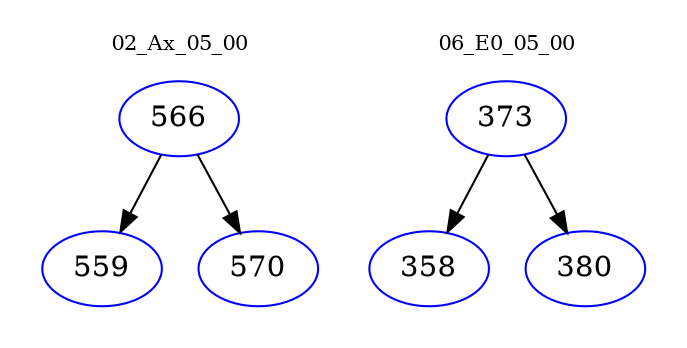 digraph{
subgraph cluster_0 {
color = white
label = "02_Ax_05_00";
fontsize=10;
T0_566 [label="566", color="blue"]
T0_566 -> T0_559 [color="black"]
T0_559 [label="559", color="blue"]
T0_566 -> T0_570 [color="black"]
T0_570 [label="570", color="blue"]
}
subgraph cluster_1 {
color = white
label = "06_E0_05_00";
fontsize=10;
T1_373 [label="373", color="blue"]
T1_373 -> T1_358 [color="black"]
T1_358 [label="358", color="blue"]
T1_373 -> T1_380 [color="black"]
T1_380 [label="380", color="blue"]
}
}
